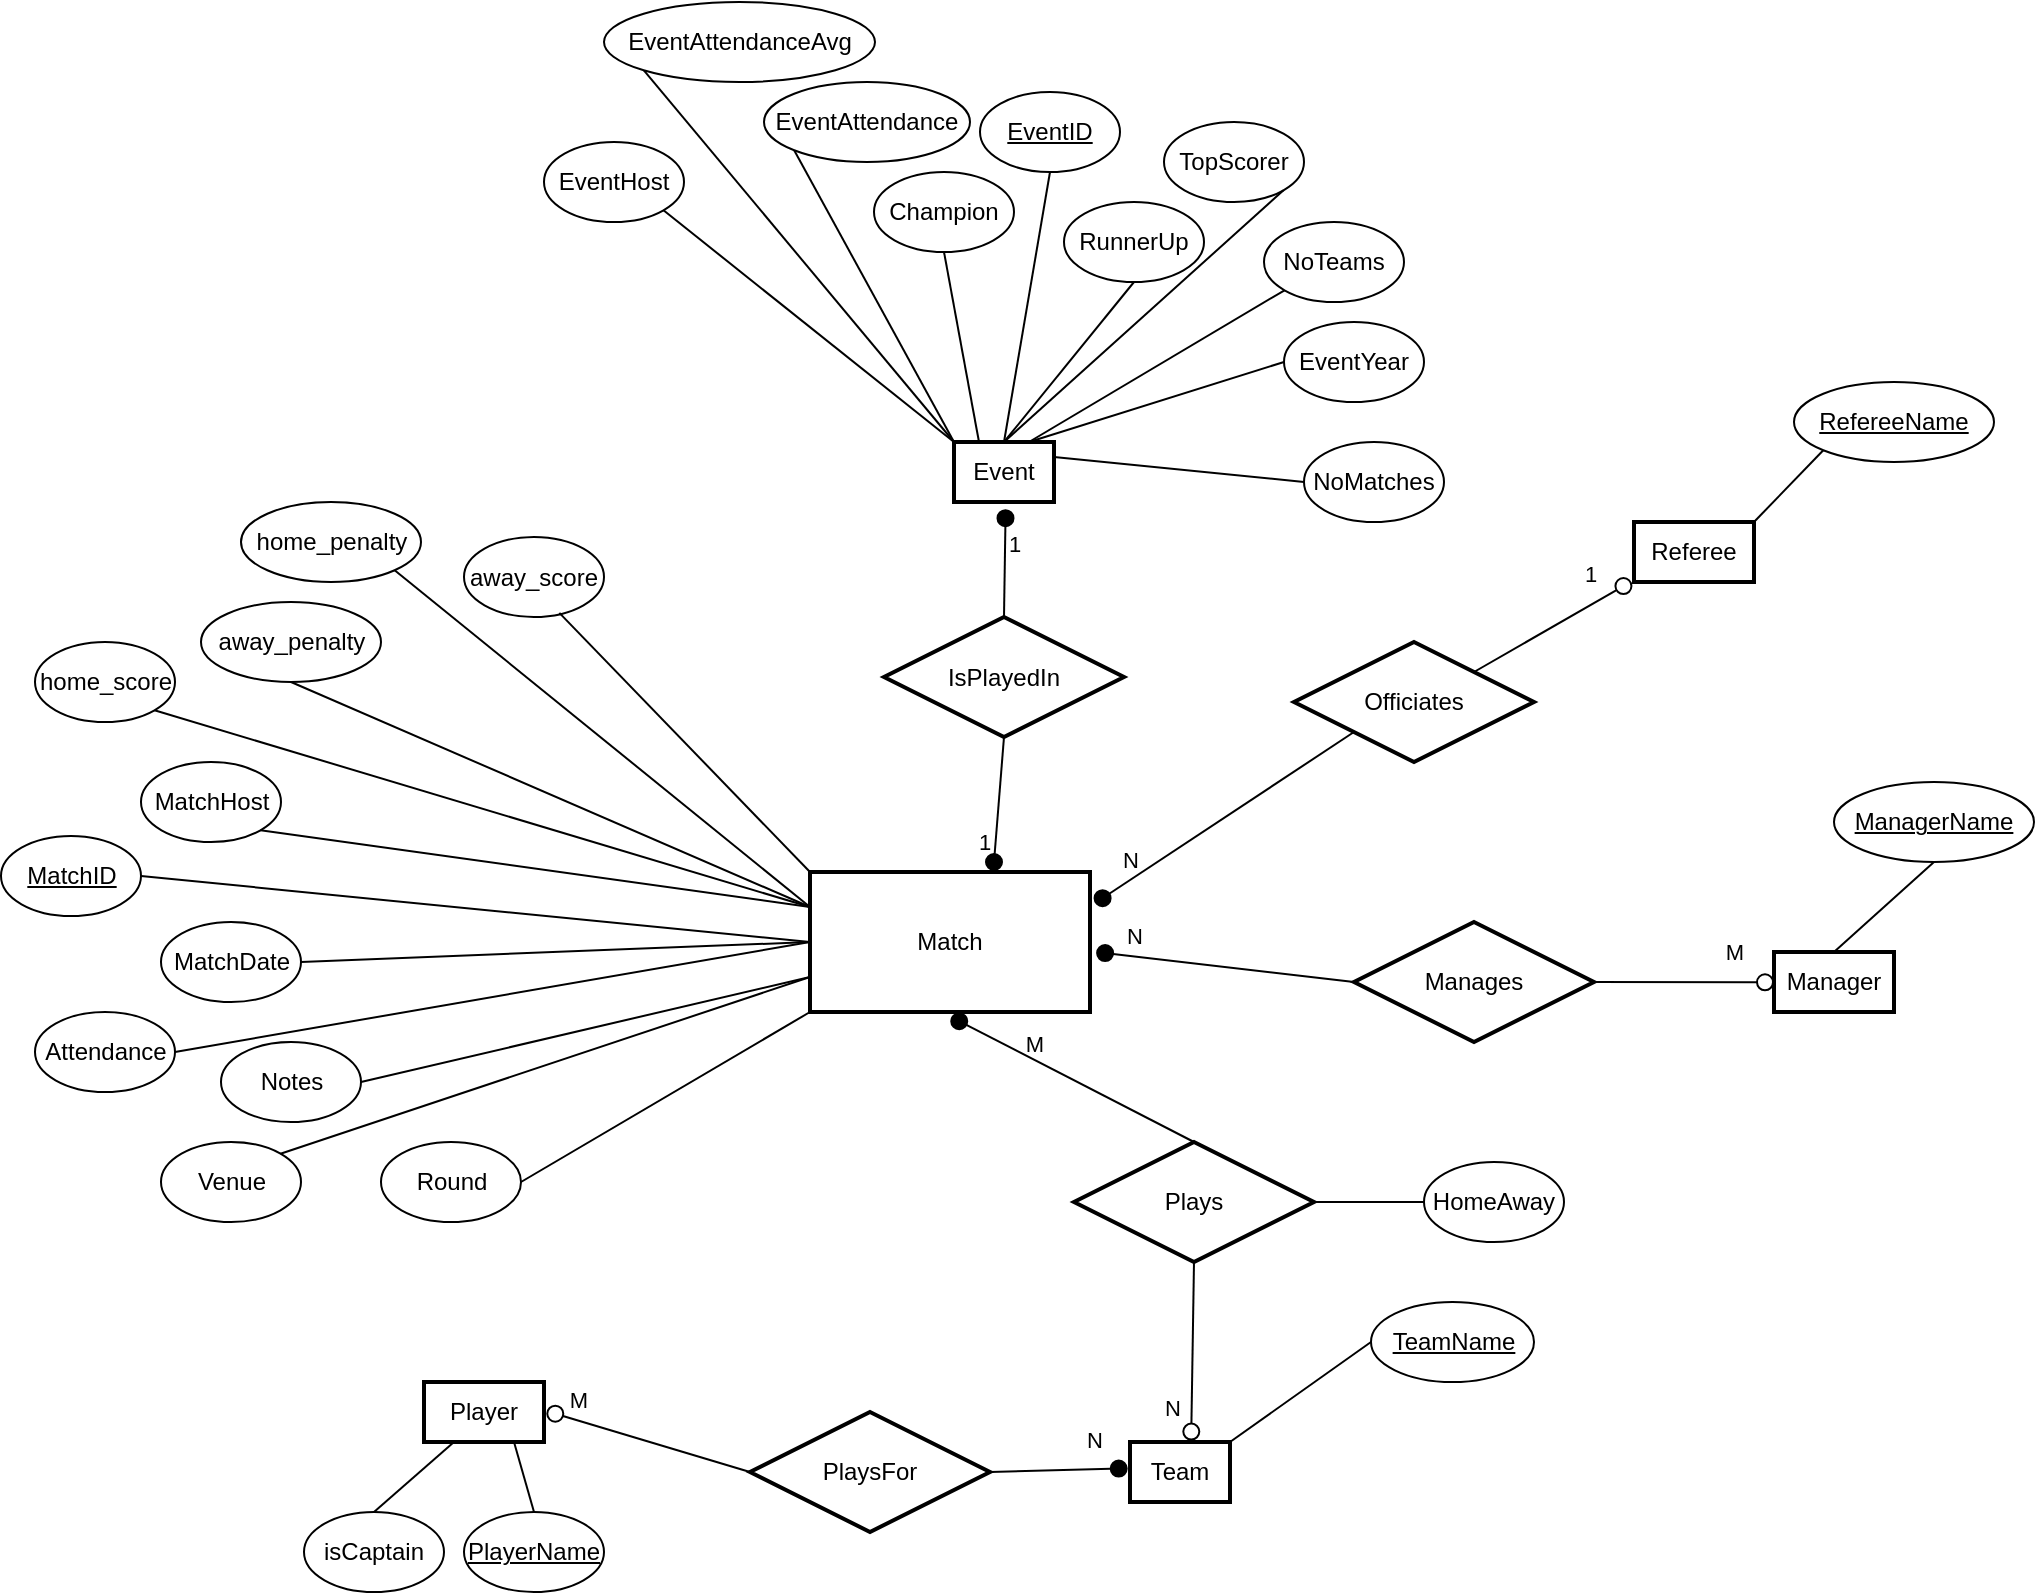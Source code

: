 <mxfile version="22.0.8" type="onedrive">
  <diagram name="Page-1" id="App9Iwsq-mg03enMHrIf">
    <mxGraphModel grid="1" page="1" gridSize="10" guides="1" tooltips="1" connect="1" arrows="1" fold="1" pageScale="1" pageWidth="2336" pageHeight="1654" background="#ffffff" math="0" shadow="0">
      <root>
        <mxCell id="0" />
        <mxCell id="1" parent="0" />
        <UserObject label="%Entity_Set%" Entity_Set="Event" Key="Year" Other_Attributes="Host, EventAddentance, AttendanceAvg, Matches, Champion, RunnerUp, TopScorer" placeholders="1" id="K_F7ODO9CJiv-tPrbr26-68">
          <mxCell style="whiteSpace=wrap;html=1;strokeWidth=2;" vertex="1" parent="1">
            <mxGeometry x="1100" y="630" width="50" height="30" as="geometry" />
          </mxCell>
        </UserObject>
        <UserObject label="%Entity_Set%" Entity_Set="Match" Key="MatchID" Other_Attributes="Date, Score, Round, Venue, Attendance, Referee, Notes, Year" placeholders="1" id="K_F7ODO9CJiv-tPrbr26-69">
          <mxCell style="whiteSpace=wrap;html=1;strokeWidth=2;" vertex="1" parent="1">
            <mxGeometry x="1028" y="845" width="140" height="70" as="geometry" />
          </mxCell>
        </UserObject>
        <UserObject label="%Entity_Set%" Entity_Set="Team" Key="TeamName, Year" Other_Attributes="Manager, Captain" placeholders="1" id="K_F7ODO9CJiv-tPrbr26-71">
          <mxCell style="whiteSpace=wrap;html=1;strokeWidth=2;" vertex="1" parent="1">
            <mxGeometry x="1188" y="1130" width="50" height="30" as="geometry" />
          </mxCell>
        </UserObject>
        <UserObject label="Manager" Entity_Set="Coach" Key="CoachName" Other_Attributes="" placeholders="1" id="K_F7ODO9CJiv-tPrbr26-72">
          <mxCell style="whiteSpace=wrap;html=1;strokeWidth=2;" vertex="1" parent="1">
            <mxGeometry x="1510" y="885" width="60" height="30" as="geometry" />
          </mxCell>
        </UserObject>
        <UserObject label="Referee" Entity_Set="Official" Key="OfficialName, MatchID" Other_Attributes="" placeholders="1" id="K_F7ODO9CJiv-tPrbr26-75">
          <mxCell style="whiteSpace=wrap;html=1;strokeWidth=2;" vertex="1" parent="1">
            <mxGeometry x="1440" y="670" width="60" height="30" as="geometry" />
          </mxCell>
        </UserObject>
        <UserObject label="%Entity_Set%" Entity_Set="Player" Key="PlayerName" Other_Attributes="TeamName, Role (Captain, Regular)" placeholders="1" id="K_F7ODO9CJiv-tPrbr26-81">
          <mxCell style="whiteSpace=wrap;html=1;strokeWidth=2;" vertex="1" parent="1">
            <mxGeometry x="835" y="1100" width="60" height="30" as="geometry" />
          </mxCell>
        </UserObject>
        <mxCell id="K_F7ODO9CJiv-tPrbr26-126" value="1" style="html=1;verticalAlign=bottom;labelBackgroundColor=none;startArrow=oval;startFill=1;startSize=8;endArrow=none;rounded=0;entryX=0.5;entryY=0;entryDx=0;entryDy=0;exitX=0.515;exitY=1.269;exitDx=0;exitDy=0;exitPerimeter=0;" edge="1" parent="1" source="K_F7ODO9CJiv-tPrbr26-68" target="K_F7ODO9CJiv-tPrbr26-128">
          <mxGeometry x="-0.116" y="5" relative="1" as="geometry">
            <mxPoint x="1530" y="210" as="sourcePoint" />
            <mxPoint x="1180" y="170" as="targetPoint" />
            <mxPoint as="offset" />
          </mxGeometry>
        </mxCell>
        <mxCell id="K_F7ODO9CJiv-tPrbr26-128" value="IsPlayedIn" style="shape=rhombus;perimeter=rhombusPerimeter;whiteSpace=wrap;html=1;align=center;strokeWidth=2;" vertex="1" parent="1">
          <mxGeometry x="1065" y="717.5" width="120" height="60" as="geometry" />
        </mxCell>
        <mxCell id="K_F7ODO9CJiv-tPrbr26-129" value="1" style="html=1;verticalAlign=bottom;labelBackgroundColor=none;startArrow=oval;startFill=1;startSize=8;endArrow=none;rounded=0;entryX=0.5;entryY=1;entryDx=0;entryDy=0;" edge="1" parent="1" target="K_F7ODO9CJiv-tPrbr26-128">
          <mxGeometry x="-0.981" y="5" relative="1" as="geometry">
            <mxPoint x="1120" y="840" as="sourcePoint" />
            <mxPoint x="1820" y="220" as="targetPoint" />
            <mxPoint as="offset" />
          </mxGeometry>
        </mxCell>
        <mxCell id="K_F7ODO9CJiv-tPrbr26-131" value="Plays" style="shape=rhombus;perimeter=rhombusPerimeter;whiteSpace=wrap;html=1;align=center;strokeWidth=2;" vertex="1" parent="1">
          <mxGeometry x="1160" y="980" width="120" height="60" as="geometry" />
        </mxCell>
        <mxCell id="K_F7ODO9CJiv-tPrbr26-132" value="N" style="html=1;verticalAlign=bottom;labelBackgroundColor=none;startArrow=oval;startFill=0;startSize=8;endArrow=none;rounded=0;entryX=0.5;entryY=1;entryDx=0;entryDy=0;exitX=0.613;exitY=-0.173;exitDx=0;exitDy=0;exitPerimeter=0;" edge="1" parent="1" source="K_F7ODO9CJiv-tPrbr26-71" target="K_F7ODO9CJiv-tPrbr26-131">
          <mxGeometry x="-0.935" y="10" relative="1" as="geometry">
            <mxPoint x="1390" y="990" as="sourcePoint" />
            <mxPoint x="1465" y="940" as="targetPoint" />
            <mxPoint as="offset" />
          </mxGeometry>
        </mxCell>
        <mxCell id="K_F7ODO9CJiv-tPrbr26-133" value="M" style="html=1;verticalAlign=bottom;labelBackgroundColor=none;startArrow=oval;startFill=1;startSize=8;endArrow=none;rounded=0;entryX=0.5;entryY=0;entryDx=0;entryDy=0;exitX=0.533;exitY=1.066;exitDx=0;exitDy=0;exitPerimeter=0;" edge="1" parent="1" source="K_F7ODO9CJiv-tPrbr26-69" target="K_F7ODO9CJiv-tPrbr26-131">
          <mxGeometry x="-0.355" y="-1" relative="1" as="geometry">
            <mxPoint x="1631" y="927" as="sourcePoint" />
            <mxPoint x="1665" y="985" as="targetPoint" />
            <mxPoint as="offset" />
          </mxGeometry>
        </mxCell>
        <mxCell id="K_F7ODO9CJiv-tPrbr26-134" value="Manages" style="shape=rhombus;perimeter=rhombusPerimeter;whiteSpace=wrap;html=1;align=center;strokeWidth=2;" vertex="1" parent="1">
          <mxGeometry x="1300" y="870" width="120" height="60" as="geometry" />
        </mxCell>
        <mxCell id="K_F7ODO9CJiv-tPrbr26-135" value="N" style="html=1;verticalAlign=bottom;labelBackgroundColor=none;startArrow=oval;startFill=1;startSize=8;endArrow=none;rounded=0;entryX=0;entryY=0.5;entryDx=0;entryDy=0;exitX=1.054;exitY=0.579;exitDx=0;exitDy=0;exitPerimeter=0;" edge="1" parent="1" source="K_F7ODO9CJiv-tPrbr26-69" target="K_F7ODO9CJiv-tPrbr26-134">
          <mxGeometry x="-0.768" y="1" relative="1" as="geometry">
            <mxPoint x="1600" y="1019" as="sourcePoint" />
            <mxPoint x="1945" y="1065" as="targetPoint" />
            <mxPoint as="offset" />
          </mxGeometry>
        </mxCell>
        <mxCell id="K_F7ODO9CJiv-tPrbr26-136" value="M" style="html=1;verticalAlign=bottom;labelBackgroundColor=none;startArrow=oval;startFill=0;startSize=8;endArrow=none;rounded=0;entryX=1;entryY=0.5;entryDx=0;entryDy=0;exitX=-0.075;exitY=0.505;exitDx=0;exitDy=0;exitPerimeter=0;" edge="1" parent="1" source="K_F7ODO9CJiv-tPrbr26-72" target="K_F7ODO9CJiv-tPrbr26-134">
          <mxGeometry x="-0.624" y="-6" relative="1" as="geometry">
            <mxPoint x="1851" y="977" as="sourcePoint" />
            <mxPoint x="1885" y="1035" as="targetPoint" />
            <mxPoint as="offset" />
          </mxGeometry>
        </mxCell>
        <mxCell id="K_F7ODO9CJiv-tPrbr26-142" value="PlaysFor" style="shape=rhombus;perimeter=rhombusPerimeter;whiteSpace=wrap;html=1;align=center;strokeWidth=2;" vertex="1" parent="1">
          <mxGeometry x="998" y="1115" width="120" height="60" as="geometry" />
        </mxCell>
        <mxCell id="K_F7ODO9CJiv-tPrbr26-143" value="M" style="html=1;verticalAlign=bottom;labelBackgroundColor=none;startArrow=oval;startFill=0;startSize=8;endArrow=none;rounded=0;entryX=0;entryY=0.5;entryDx=0;entryDy=0;exitX=1.094;exitY=0.528;exitDx=0;exitDy=0;exitPerimeter=0;" edge="1" parent="1" source="K_F7ODO9CJiv-tPrbr26-81" target="K_F7ODO9CJiv-tPrbr26-142">
          <mxGeometry x="-0.77" y="1" relative="1" as="geometry">
            <mxPoint x="580" y="1474" as="sourcePoint" />
            <mxPoint x="987" y="1395" as="targetPoint" />
            <mxPoint as="offset" />
          </mxGeometry>
        </mxCell>
        <mxCell id="K_F7ODO9CJiv-tPrbr26-144" value="N" style="html=1;verticalAlign=bottom;labelBackgroundColor=none;startArrow=oval;startFill=1;startSize=8;endArrow=none;rounded=0;entryX=1;entryY=0.5;entryDx=0;entryDy=0;exitX=-0.113;exitY=0.443;exitDx=0;exitDy=0;exitPerimeter=0;" edge="1" parent="1" source="K_F7ODO9CJiv-tPrbr26-71" target="K_F7ODO9CJiv-tPrbr26-142">
          <mxGeometry x="-0.623" y="-6" relative="1" as="geometry">
            <mxPoint x="1398" y="1125" as="sourcePoint" />
            <mxPoint x="1487" y="1045" as="targetPoint" />
            <mxPoint as="offset" />
          </mxGeometry>
        </mxCell>
        <mxCell id="K_F7ODO9CJiv-tPrbr26-171" value="Officiates" style="shape=rhombus;perimeter=rhombusPerimeter;whiteSpace=wrap;html=1;align=center;strokeWidth=2;" vertex="1" parent="1">
          <mxGeometry x="1270" y="730" width="120" height="60" as="geometry" />
        </mxCell>
        <mxCell id="K_F7ODO9CJiv-tPrbr26-172" value="N" style="html=1;verticalAlign=bottom;labelBackgroundColor=none;startArrow=oval;startFill=1;startSize=8;endArrow=none;rounded=0;entryX=0;entryY=1;entryDx=0;entryDy=0;exitX=1.045;exitY=0.187;exitDx=0;exitDy=0;exitPerimeter=0;" edge="1" parent="1" source="K_F7ODO9CJiv-tPrbr26-69" target="K_F7ODO9CJiv-tPrbr26-171">
          <mxGeometry x="-0.769" y="1" relative="1" as="geometry">
            <mxPoint x="1674" y="529" as="sourcePoint" />
            <mxPoint x="2149" y="455" as="targetPoint" />
            <mxPoint as="offset" />
          </mxGeometry>
        </mxCell>
        <mxCell id="K_F7ODO9CJiv-tPrbr26-173" value="1" style="html=1;verticalAlign=bottom;labelBackgroundColor=none;startArrow=oval;startFill=0;startSize=8;endArrow=none;rounded=0;entryX=1;entryY=0;entryDx=0;entryDy=0;exitX=-0.088;exitY=1.067;exitDx=0;exitDy=0;exitPerimeter=0;" edge="1" parent="1" source="K_F7ODO9CJiv-tPrbr26-75" target="K_F7ODO9CJiv-tPrbr26-171">
          <mxGeometry x="-0.624" y="-6" relative="1" as="geometry">
            <mxPoint x="2036" y="531" as="sourcePoint" />
            <mxPoint x="2089" y="425" as="targetPoint" />
            <mxPoint as="offset" />
          </mxGeometry>
        </mxCell>
        <mxCell id="K_F7ODO9CJiv-tPrbr26-200" value="EventYear" style="ellipse;whiteSpace=wrap;html=1;fontStyle=0" vertex="1" parent="1">
          <mxGeometry x="1265" y="570" width="70" height="40" as="geometry" />
        </mxCell>
        <mxCell id="K_F7ODO9CJiv-tPrbr26-201" value="" style="endArrow=none;html=1;rounded=0;entryX=0.75;entryY=0;entryDx=0;entryDy=0;exitX=0;exitY=0.5;exitDx=0;exitDy=0;" edge="1" parent="1" source="K_F7ODO9CJiv-tPrbr26-200" target="K_F7ODO9CJiv-tPrbr26-68">
          <mxGeometry width="50" height="50" relative="1" as="geometry">
            <mxPoint x="885" y="470" as="sourcePoint" />
            <mxPoint x="935" y="420" as="targetPoint" />
          </mxGeometry>
        </mxCell>
        <mxCell id="K_F7ODO9CJiv-tPrbr26-204" value="EventAttendance" style="ellipse;whiteSpace=wrap;html=1;" vertex="1" parent="1">
          <mxGeometry x="1005" y="450" width="103" height="40" as="geometry" />
        </mxCell>
        <mxCell id="K_F7ODO9CJiv-tPrbr26-207" value="" style="endArrow=none;html=1;rounded=0;entryX=0.25;entryY=0;entryDx=0;entryDy=0;exitX=0.5;exitY=1;exitDx=0;exitDy=0;" edge="1" parent="1" source="K_F7ODO9CJiv-tPrbr26-213" target="K_F7ODO9CJiv-tPrbr26-68">
          <mxGeometry width="50" height="50" relative="1" as="geometry">
            <mxPoint x="615" y="430" as="sourcePoint" />
            <mxPoint x="642" y="370" as="targetPoint" />
          </mxGeometry>
        </mxCell>
        <mxCell id="K_F7ODO9CJiv-tPrbr26-208" value="" style="endArrow=none;html=1;rounded=0;entryX=0;entryY=0;entryDx=0;entryDy=0;exitX=0;exitY=1;exitDx=0;exitDy=0;" edge="1" parent="1" source="K_F7ODO9CJiv-tPrbr26-210" target="K_F7ODO9CJiv-tPrbr26-68">
          <mxGeometry width="50" height="50" relative="1" as="geometry">
            <mxPoint x="885" y="335" as="sourcePoint" />
            <mxPoint x="912" y="275" as="targetPoint" />
          </mxGeometry>
        </mxCell>
        <mxCell id="K_F7ODO9CJiv-tPrbr26-209" value="" style="endArrow=none;html=1;rounded=0;entryX=0;entryY=0;entryDx=0;entryDy=0;exitX=0;exitY=1;exitDx=0;exitDy=0;" edge="1" parent="1" source="K_F7ODO9CJiv-tPrbr26-204" target="K_F7ODO9CJiv-tPrbr26-68">
          <mxGeometry width="50" height="50" relative="1" as="geometry">
            <mxPoint x="518" y="420" as="sourcePoint" />
            <mxPoint x="545" y="360" as="targetPoint" />
          </mxGeometry>
        </mxCell>
        <mxCell id="K_F7ODO9CJiv-tPrbr26-210" value="EventAttendanceAvg" style="ellipse;whiteSpace=wrap;html=1;" vertex="1" parent="1">
          <mxGeometry x="925" y="410" width="135.5" height="40" as="geometry" />
        </mxCell>
        <mxCell id="K_F7ODO9CJiv-tPrbr26-212" value="MatchDate" style="ellipse;whiteSpace=wrap;html=1;" vertex="1" parent="1">
          <mxGeometry x="703.5" y="870" width="70" height="40" as="geometry" />
        </mxCell>
        <mxCell id="K_F7ODO9CJiv-tPrbr26-213" value="Champion" style="ellipse;whiteSpace=wrap;html=1;" vertex="1" parent="1">
          <mxGeometry x="1060" y="495" width="70" height="40" as="geometry" />
        </mxCell>
        <mxCell id="K_F7ODO9CJiv-tPrbr26-214" value="TopScorer" style="ellipse;whiteSpace=wrap;html=1;" vertex="1" parent="1">
          <mxGeometry x="1205" y="470" width="70" height="40" as="geometry" />
        </mxCell>
        <mxCell id="K_F7ODO9CJiv-tPrbr26-215" value="RunnerUp" style="ellipse;whiteSpace=wrap;html=1;" vertex="1" parent="1">
          <mxGeometry x="1155" y="510" width="70" height="40" as="geometry" />
        </mxCell>
        <mxCell id="K_F7ODO9CJiv-tPrbr26-218" value="&lt;u&gt;TeamName&lt;/u&gt;" style="ellipse;whiteSpace=wrap;html=1;" vertex="1" parent="1">
          <mxGeometry x="1308.5" y="1060" width="81.5" height="40" as="geometry" />
        </mxCell>
        <mxCell id="K_F7ODO9CJiv-tPrbr26-220" value="&lt;u&gt;MatchID&lt;/u&gt;" style="ellipse;whiteSpace=wrap;html=1;" vertex="1" parent="1">
          <mxGeometry x="623.5" y="827" width="70" height="40" as="geometry" />
        </mxCell>
        <mxCell id="K_F7ODO9CJiv-tPrbr26-221" value="" style="endArrow=none;html=1;rounded=0;entryX=1;entryY=1;entryDx=0;entryDy=0;exitX=0;exitY=0.25;exitDx=0;exitDy=0;" edge="1" parent="1" source="K_F7ODO9CJiv-tPrbr26-69" target="K_F7ODO9CJiv-tPrbr26-239">
          <mxGeometry width="50" height="50" relative="1" as="geometry">
            <mxPoint x="503" y="270" as="sourcePoint" />
            <mxPoint x="530" y="210" as="targetPoint" />
          </mxGeometry>
        </mxCell>
        <mxCell id="K_F7ODO9CJiv-tPrbr26-222" value="" style="endArrow=none;html=1;rounded=0;entryX=1;entryY=0.5;entryDx=0;entryDy=0;exitX=0;exitY=0.5;exitDx=0;exitDy=0;" edge="1" parent="1" source="K_F7ODO9CJiv-tPrbr26-69" target="K_F7ODO9CJiv-tPrbr26-212">
          <mxGeometry width="50" height="50" relative="1" as="geometry">
            <mxPoint x="513" y="280" as="sourcePoint" />
            <mxPoint x="540" y="220" as="targetPoint" />
          </mxGeometry>
        </mxCell>
        <mxCell id="K_F7ODO9CJiv-tPrbr26-223" value="" style="endArrow=none;html=1;rounded=0;entryX=1;entryY=0.5;entryDx=0;entryDy=0;exitX=0;exitY=0.5;exitDx=0;exitDy=0;" edge="1" parent="1" source="K_F7ODO9CJiv-tPrbr26-69" target="K_F7ODO9CJiv-tPrbr26-220">
          <mxGeometry width="50" height="50" relative="1" as="geometry">
            <mxPoint x="523" y="290" as="sourcePoint" />
            <mxPoint x="550" y="230" as="targetPoint" />
          </mxGeometry>
        </mxCell>
        <mxCell id="K_F7ODO9CJiv-tPrbr26-224" value="" style="endArrow=none;html=1;rounded=0;entryX=0.5;entryY=0;entryDx=0;entryDy=0;exitX=1;exitY=1;exitDx=0;exitDy=0;" edge="1" parent="1" source="K_F7ODO9CJiv-tPrbr26-214" target="K_F7ODO9CJiv-tPrbr26-68">
          <mxGeometry width="50" height="50" relative="1" as="geometry">
            <mxPoint x="528" y="430" as="sourcePoint" />
            <mxPoint x="555" y="370" as="targetPoint" />
          </mxGeometry>
        </mxCell>
        <mxCell id="K_F7ODO9CJiv-tPrbr26-225" value="" style="endArrow=none;html=1;rounded=0;entryX=0.5;entryY=0;entryDx=0;entryDy=0;exitX=0.5;exitY=1;exitDx=0;exitDy=0;" edge="1" parent="1" source="K_F7ODO9CJiv-tPrbr26-215" target="K_F7ODO9CJiv-tPrbr26-68">
          <mxGeometry width="50" height="50" relative="1" as="geometry">
            <mxPoint x="538" y="440" as="sourcePoint" />
            <mxPoint x="565" y="380" as="targetPoint" />
          </mxGeometry>
        </mxCell>
        <mxCell id="K_F7ODO9CJiv-tPrbr26-236" value="Notes" style="ellipse;whiteSpace=wrap;html=1;" vertex="1" parent="1">
          <mxGeometry x="733.5" y="930" width="70" height="40" as="geometry" />
        </mxCell>
        <mxCell id="K_F7ODO9CJiv-tPrbr26-237" value="Attendance" style="ellipse;whiteSpace=wrap;html=1;" vertex="1" parent="1">
          <mxGeometry x="640.5" y="915" width="70" height="40" as="geometry" />
        </mxCell>
        <mxCell id="K_F7ODO9CJiv-tPrbr26-239" value="home_score" style="ellipse;whiteSpace=wrap;html=1;" vertex="1" parent="1">
          <mxGeometry x="640.5" y="730" width="70" height="40" as="geometry" />
        </mxCell>
        <mxCell id="K_F7ODO9CJiv-tPrbr26-250" value="" style="endArrow=none;html=1;rounded=0;entryX=0;entryY=0.5;entryDx=0;entryDy=0;exitX=1;exitY=0;exitDx=0;exitDy=0;" edge="1" parent="1" source="K_F7ODO9CJiv-tPrbr26-71" target="K_F7ODO9CJiv-tPrbr26-218">
          <mxGeometry width="50" height="50" relative="1" as="geometry">
            <mxPoint x="1051.5" y="1390" as="sourcePoint" />
            <mxPoint x="1078.5" y="1330" as="targetPoint" />
          </mxGeometry>
        </mxCell>
        <mxCell id="K_F7ODO9CJiv-tPrbr26-253" value="" style="endArrow=none;html=1;rounded=0;entryX=1;entryY=0.5;entryDx=0;entryDy=0;exitX=0;exitY=0.75;exitDx=0;exitDy=0;" edge="1" parent="1" source="K_F7ODO9CJiv-tPrbr26-69" target="K_F7ODO9CJiv-tPrbr26-236">
          <mxGeometry width="50" height="50" relative="1" as="geometry">
            <mxPoint x="620" y="307.5" as="sourcePoint" />
            <mxPoint x="647" y="247.5" as="targetPoint" />
          </mxGeometry>
        </mxCell>
        <mxCell id="K_F7ODO9CJiv-tPrbr26-254" value="" style="endArrow=none;html=1;rounded=0;entryX=1;entryY=0.5;entryDx=0;entryDy=0;exitX=0;exitY=0.5;exitDx=0;exitDy=0;" edge="1" parent="1" source="K_F7ODO9CJiv-tPrbr26-69" target="K_F7ODO9CJiv-tPrbr26-237">
          <mxGeometry width="50" height="50" relative="1" as="geometry">
            <mxPoint x="630" y="317.5" as="sourcePoint" />
            <mxPoint x="657" y="257.5" as="targetPoint" />
          </mxGeometry>
        </mxCell>
        <mxCell id="K_F7ODO9CJiv-tPrbr26-255" value="&lt;u&gt;ManagerName&lt;/u&gt;" style="ellipse;whiteSpace=wrap;html=1;" vertex="1" parent="1">
          <mxGeometry x="1540" y="800" width="100" height="40" as="geometry" />
        </mxCell>
        <mxCell id="K_F7ODO9CJiv-tPrbr26-256" value="" style="endArrow=none;html=1;rounded=0;exitX=0.5;exitY=0;exitDx=0;exitDy=0;entryX=0.5;entryY=1;entryDx=0;entryDy=0;" edge="1" parent="1" source="K_F7ODO9CJiv-tPrbr26-72" target="K_F7ODO9CJiv-tPrbr26-255">
          <mxGeometry width="50" height="50" relative="1" as="geometry">
            <mxPoint x="2080" y="1400" as="sourcePoint" />
            <mxPoint x="2130" y="1350" as="targetPoint" />
          </mxGeometry>
        </mxCell>
        <mxCell id="K_F7ODO9CJiv-tPrbr26-260" value="RefereeName" style="ellipse;whiteSpace=wrap;html=1;fontStyle=4" vertex="1" parent="1">
          <mxGeometry x="1520" y="600" width="100" height="40" as="geometry" />
        </mxCell>
        <mxCell id="K_F7ODO9CJiv-tPrbr26-261" value="" style="endArrow=none;html=1;rounded=0;entryX=1;entryY=0;entryDx=0;entryDy=0;exitX=0;exitY=1;exitDx=0;exitDy=0;" edge="1" parent="1" source="K_F7ODO9CJiv-tPrbr26-260" target="K_F7ODO9CJiv-tPrbr26-75">
          <mxGeometry width="50" height="50" relative="1" as="geometry">
            <mxPoint x="2000" y="540" as="sourcePoint" />
            <mxPoint x="2050" y="490" as="targetPoint" />
          </mxGeometry>
        </mxCell>
        <mxCell id="K_F7ODO9CJiv-tPrbr26-284" value="&lt;u&gt;PlayerName&lt;/u&gt;" style="ellipse;whiteSpace=wrap;html=1;" vertex="1" parent="1">
          <mxGeometry x="855" y="1165" width="70" height="40" as="geometry" />
        </mxCell>
        <mxCell id="K_F7ODO9CJiv-tPrbr26-289" value="" style="endArrow=none;html=1;rounded=0;entryX=0.25;entryY=1;entryDx=0;entryDy=0;exitX=0.5;exitY=0;exitDx=0;exitDy=0;" edge="1" parent="1" source="K_F7ODO9CJiv-tPrbr26-299" target="K_F7ODO9CJiv-tPrbr26-81">
          <mxGeometry width="50" height="50" relative="1" as="geometry">
            <mxPoint x="775" y="1135" as="sourcePoint" />
            <mxPoint x="802" y="1075" as="targetPoint" />
          </mxGeometry>
        </mxCell>
        <mxCell id="K_F7ODO9CJiv-tPrbr26-290" value="" style="endArrow=none;html=1;rounded=0;entryX=0.75;entryY=1;entryDx=0;entryDy=0;exitX=0.5;exitY=0;exitDx=0;exitDy=0;" edge="1" parent="1" source="K_F7ODO9CJiv-tPrbr26-284" target="K_F7ODO9CJiv-tPrbr26-81">
          <mxGeometry width="50" height="50" relative="1" as="geometry">
            <mxPoint x="785" y="1145" as="sourcePoint" />
            <mxPoint x="812" y="1085" as="targetPoint" />
          </mxGeometry>
        </mxCell>
        <mxCell id="K_F7ODO9CJiv-tPrbr26-299" value="isCaptain" style="ellipse;whiteSpace=wrap;html=1;" vertex="1" parent="1">
          <mxGeometry x="775" y="1165" width="70" height="40" as="geometry" />
        </mxCell>
        <mxCell id="8JUS65VlSPu4Ay3NpjhC-1" value="&lt;u&gt;EventID&lt;/u&gt;" style="ellipse;whiteSpace=wrap;html=1;fontStyle=0" vertex="1" parent="1">
          <mxGeometry x="1113" y="455" width="70" height="40" as="geometry" />
        </mxCell>
        <mxCell id="8JUS65VlSPu4Ay3NpjhC-2" value="" style="endArrow=none;html=1;rounded=0;exitX=0.5;exitY=1;exitDx=0;exitDy=0;entryX=0.5;entryY=0;entryDx=0;entryDy=0;" edge="1" parent="1" source="8JUS65VlSPu4Ay3NpjhC-1" target="K_F7ODO9CJiv-tPrbr26-68">
          <mxGeometry width="50" height="50" relative="1" as="geometry">
            <mxPoint x="1000.5" y="365" as="sourcePoint" />
            <mxPoint x="1205.5" y="435" as="targetPoint" />
          </mxGeometry>
        </mxCell>
        <mxCell id="_mywRC7-PImpzSy8SHsr-1" value="away_score" style="ellipse;whiteSpace=wrap;html=1;" vertex="1" parent="1">
          <mxGeometry x="855" y="677.5" width="70" height="40" as="geometry" />
        </mxCell>
        <mxCell id="_mywRC7-PImpzSy8SHsr-2" value="" style="endArrow=none;html=1;rounded=0;entryX=0.681;entryY=0.948;entryDx=0;entryDy=0;exitX=0;exitY=0;exitDx=0;exitDy=0;entryPerimeter=0;" edge="1" parent="1" source="K_F7ODO9CJiv-tPrbr26-69" target="_mywRC7-PImpzSy8SHsr-1">
          <mxGeometry width="50" height="50" relative="1" as="geometry">
            <mxPoint x="1289.5" y="1042.5" as="sourcePoint" />
            <mxPoint x="1241.5" y="724.5" as="targetPoint" />
          </mxGeometry>
        </mxCell>
        <mxCell id="_mywRC7-PImpzSy8SHsr-3" value="home_penalty" style="ellipse;whiteSpace=wrap;html=1;" vertex="1" parent="1">
          <mxGeometry x="743.5" y="660" width="90" height="40" as="geometry" />
        </mxCell>
        <mxCell id="_mywRC7-PImpzSy8SHsr-4" value="" style="endArrow=none;html=1;rounded=0;entryX=1;entryY=1;entryDx=0;entryDy=0;exitX=0;exitY=0.25;exitDx=0;exitDy=0;" edge="1" parent="1" source="K_F7ODO9CJiv-tPrbr26-69" target="_mywRC7-PImpzSy8SHsr-3">
          <mxGeometry width="50" height="50" relative="1" as="geometry">
            <mxPoint x="1125" y="600" as="sourcePoint" />
            <mxPoint x="946" y="434" as="targetPoint" />
          </mxGeometry>
        </mxCell>
        <mxCell id="_mywRC7-PImpzSy8SHsr-5" value="away_penalty" style="ellipse;whiteSpace=wrap;html=1;" vertex="1" parent="1">
          <mxGeometry x="723.5" y="710" width="90" height="40" as="geometry" />
        </mxCell>
        <mxCell id="_mywRC7-PImpzSy8SHsr-6" value="" style="endArrow=none;html=1;rounded=0;entryX=0.5;entryY=1;entryDx=0;entryDy=0;exitX=0;exitY=0.25;exitDx=0;exitDy=0;" edge="1" parent="1" source="K_F7ODO9CJiv-tPrbr26-69" target="_mywRC7-PImpzSy8SHsr-5">
          <mxGeometry width="50" height="50" relative="1" as="geometry">
            <mxPoint x="1124" y="598" as="sourcePoint" />
            <mxPoint x="930" y="372" as="targetPoint" />
          </mxGeometry>
        </mxCell>
        <mxCell id="_mywRC7-PImpzSy8SHsr-7" value="Venue" style="ellipse;whiteSpace=wrap;html=1;" vertex="1" parent="1">
          <mxGeometry x="703.5" y="980" width="70" height="40" as="geometry" />
        </mxCell>
        <mxCell id="_mywRC7-PImpzSy8SHsr-8" value="" style="endArrow=none;html=1;rounded=0;entryX=1;entryY=0;entryDx=0;entryDy=0;exitX=0;exitY=0.75;exitDx=0;exitDy=0;" edge="1" parent="1" source="K_F7ODO9CJiv-tPrbr26-69" target="_mywRC7-PImpzSy8SHsr-7">
          <mxGeometry width="50" height="50" relative="1" as="geometry">
            <mxPoint x="1195" y="600" as="sourcePoint" />
            <mxPoint x="1210" y="447" as="targetPoint" />
          </mxGeometry>
        </mxCell>
        <mxCell id="_mywRC7-PImpzSy8SHsr-9" value="" style="endArrow=none;html=1;rounded=0;entryX=1;entryY=0.5;entryDx=0;entryDy=0;exitX=0;exitY=1;exitDx=0;exitDy=0;" edge="1" parent="1" source="K_F7ODO9CJiv-tPrbr26-69" target="_mywRC7-PImpzSy8SHsr-10">
          <mxGeometry width="50" height="50" relative="1" as="geometry">
            <mxPoint x="1205" y="610" as="sourcePoint" />
            <mxPoint x="1220" y="457" as="targetPoint" />
          </mxGeometry>
        </mxCell>
        <mxCell id="_mywRC7-PImpzSy8SHsr-10" value="Round" style="ellipse;whiteSpace=wrap;html=1;" vertex="1" parent="1">
          <mxGeometry x="813.5" y="980" width="70" height="40" as="geometry" />
        </mxCell>
        <mxCell id="_mywRC7-PImpzSy8SHsr-11" value="MatchHost" style="ellipse;whiteSpace=wrap;html=1;" vertex="1" parent="1">
          <mxGeometry x="693.5" y="790" width="70" height="40" as="geometry" />
        </mxCell>
        <mxCell id="_mywRC7-PImpzSy8SHsr-12" value="" style="endArrow=none;html=1;rounded=0;entryX=1;entryY=1;entryDx=0;entryDy=0;exitX=0;exitY=0.25;exitDx=0;exitDy=0;" edge="1" parent="1" source="K_F7ODO9CJiv-tPrbr26-69" target="_mywRC7-PImpzSy8SHsr-11">
          <mxGeometry width="50" height="50" relative="1" as="geometry">
            <mxPoint x="1125" y="600" as="sourcePoint" />
            <mxPoint x="946" y="434" as="targetPoint" />
          </mxGeometry>
        </mxCell>
        <mxCell id="_mywRC7-PImpzSy8SHsr-13" value="EventHost" style="ellipse;whiteSpace=wrap;html=1;fontStyle=0" vertex="1" parent="1">
          <mxGeometry x="895" y="480" width="70" height="40" as="geometry" />
        </mxCell>
        <mxCell id="_mywRC7-PImpzSy8SHsr-14" value="" style="endArrow=none;html=1;rounded=0;entryX=0;entryY=0;entryDx=0;entryDy=0;exitX=1;exitY=1;exitDx=0;exitDy=0;" edge="1" parent="1" source="_mywRC7-PImpzSy8SHsr-13" target="K_F7ODO9CJiv-tPrbr26-68">
          <mxGeometry width="50" height="50" relative="1" as="geometry">
            <mxPoint x="825" y="300" as="sourcePoint" />
            <mxPoint x="952" y="260" as="targetPoint" />
          </mxGeometry>
        </mxCell>
        <mxCell id="_mywRC7-PImpzSy8SHsr-15" value="NoTeams" style="ellipse;whiteSpace=wrap;html=1;fontStyle=0" vertex="1" parent="1">
          <mxGeometry x="1255" y="520" width="70" height="40" as="geometry" />
        </mxCell>
        <mxCell id="_mywRC7-PImpzSy8SHsr-16" value="NoMatches" style="ellipse;whiteSpace=wrap;html=1;fontStyle=0" vertex="1" parent="1">
          <mxGeometry x="1275" y="630" width="70" height="40" as="geometry" />
        </mxCell>
        <mxCell id="_mywRC7-PImpzSy8SHsr-17" value="" style="endArrow=none;html=1;rounded=0;entryX=1;entryY=0.25;entryDx=0;entryDy=0;exitX=0;exitY=0.5;exitDx=0;exitDy=0;" edge="1" parent="1" source="_mywRC7-PImpzSy8SHsr-16" target="K_F7ODO9CJiv-tPrbr26-68">
          <mxGeometry width="50" height="50" relative="1" as="geometry">
            <mxPoint x="1030" y="380" as="sourcePoint" />
            <mxPoint x="1002" y="260" as="targetPoint" />
          </mxGeometry>
        </mxCell>
        <mxCell id="_mywRC7-PImpzSy8SHsr-18" value="" style="endArrow=none;html=1;rounded=0;entryX=0.75;entryY=0;entryDx=0;entryDy=0;exitX=0;exitY=1;exitDx=0;exitDy=0;" edge="1" parent="1" source="_mywRC7-PImpzSy8SHsr-15" target="K_F7ODO9CJiv-tPrbr26-68">
          <mxGeometry width="50" height="50" relative="1" as="geometry">
            <mxPoint x="1040" y="390" as="sourcePoint" />
            <mxPoint x="1012" y="270" as="targetPoint" />
          </mxGeometry>
        </mxCell>
        <mxCell id="_mywRC7-PImpzSy8SHsr-22" value="" style="endArrow=none;html=1;rounded=0;entryX=1;entryY=0.5;entryDx=0;entryDy=0;exitX=0;exitY=0.5;exitDx=0;exitDy=0;" edge="1" parent="1" source="_mywRC7-PImpzSy8SHsr-23" target="K_F7ODO9CJiv-tPrbr26-131">
          <mxGeometry width="50" height="50" relative="1" as="geometry">
            <mxPoint x="1325" y="950" as="sourcePoint" />
            <mxPoint x="1400" y="945" as="targetPoint" />
          </mxGeometry>
        </mxCell>
        <mxCell id="_mywRC7-PImpzSy8SHsr-23" value="HomeAway" style="ellipse;whiteSpace=wrap;html=1;" vertex="1" parent="1">
          <mxGeometry x="1335" y="990" width="70" height="40" as="geometry" />
        </mxCell>
      </root>
    </mxGraphModel>
  </diagram>
</mxfile>
